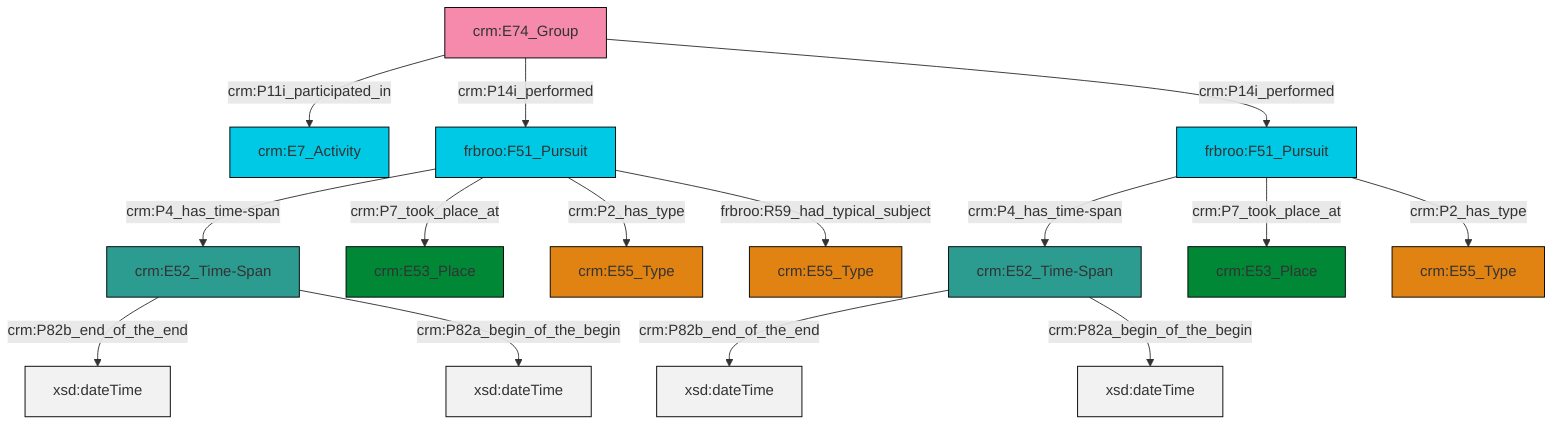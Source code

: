 graph TD
classDef Literal fill:#f2f2f2,stroke:#000000;
classDef CRM_Entity fill:#FFFFFF,stroke:#000000;
classDef Temporal_Entity fill:#00C9E6, stroke:#000000;
classDef Type fill:#E18312, stroke:#000000;
classDef Time-Span fill:#2C9C91, stroke:#000000;
classDef Appellation fill:#FFEB7F, stroke:#000000;
classDef Place fill:#008836, stroke:#000000;
classDef Persistent_Item fill:#B266B2, stroke:#000000;
classDef Conceptual_Object fill:#FFD700, stroke:#000000;
classDef Physical_Thing fill:#D2B48C, stroke:#000000;
classDef Actor fill:#f58aad, stroke:#000000;
classDef PC_Classes fill:#4ce600, stroke:#000000;
classDef Multi fill:#cccccc,stroke:#000000;

7["frbroo:F51_Pursuit"]:::Temporal_Entity -->|crm:P4_has_time-span| 8["crm:E52_Time-Span"]:::Time-Span
9["frbroo:F51_Pursuit"]:::Temporal_Entity -->|crm:P4_has_time-span| 10["crm:E52_Time-Span"]:::Time-Span
7["frbroo:F51_Pursuit"]:::Temporal_Entity -->|crm:P7_took_place_at| 11["crm:E53_Place"]:::Place
12["crm:E74_Group"]:::Actor -->|crm:P11i_participated_in| 13["crm:E7_Activity"]:::Temporal_Entity
7["frbroo:F51_Pursuit"]:::Temporal_Entity -->|crm:P2_has_type| 3["crm:E55_Type"]:::Type
10["crm:E52_Time-Span"]:::Time-Span -->|crm:P82b_end_of_the_end| 15[xsd:dateTime]:::Literal
9["frbroo:F51_Pursuit"]:::Temporal_Entity -->|crm:P7_took_place_at| 17["crm:E53_Place"]:::Place
12["crm:E74_Group"]:::Actor -->|crm:P14i_performed| 9["frbroo:F51_Pursuit"]:::Temporal_Entity
10["crm:E52_Time-Span"]:::Time-Span -->|crm:P82a_begin_of_the_begin| 18[xsd:dateTime]:::Literal
12["crm:E74_Group"]:::Actor -->|crm:P14i_performed| 7["frbroo:F51_Pursuit"]:::Temporal_Entity
8["crm:E52_Time-Span"]:::Time-Span -->|crm:P82b_end_of_the_end| 23[xsd:dateTime]:::Literal
9["frbroo:F51_Pursuit"]:::Temporal_Entity -->|crm:P2_has_type| 0["crm:E55_Type"]:::Type
8["crm:E52_Time-Span"]:::Time-Span -->|crm:P82a_begin_of_the_begin| 27[xsd:dateTime]:::Literal
9["frbroo:F51_Pursuit"]:::Temporal_Entity -->|frbroo:R59_had_typical_subject| 5["crm:E55_Type"]:::Type